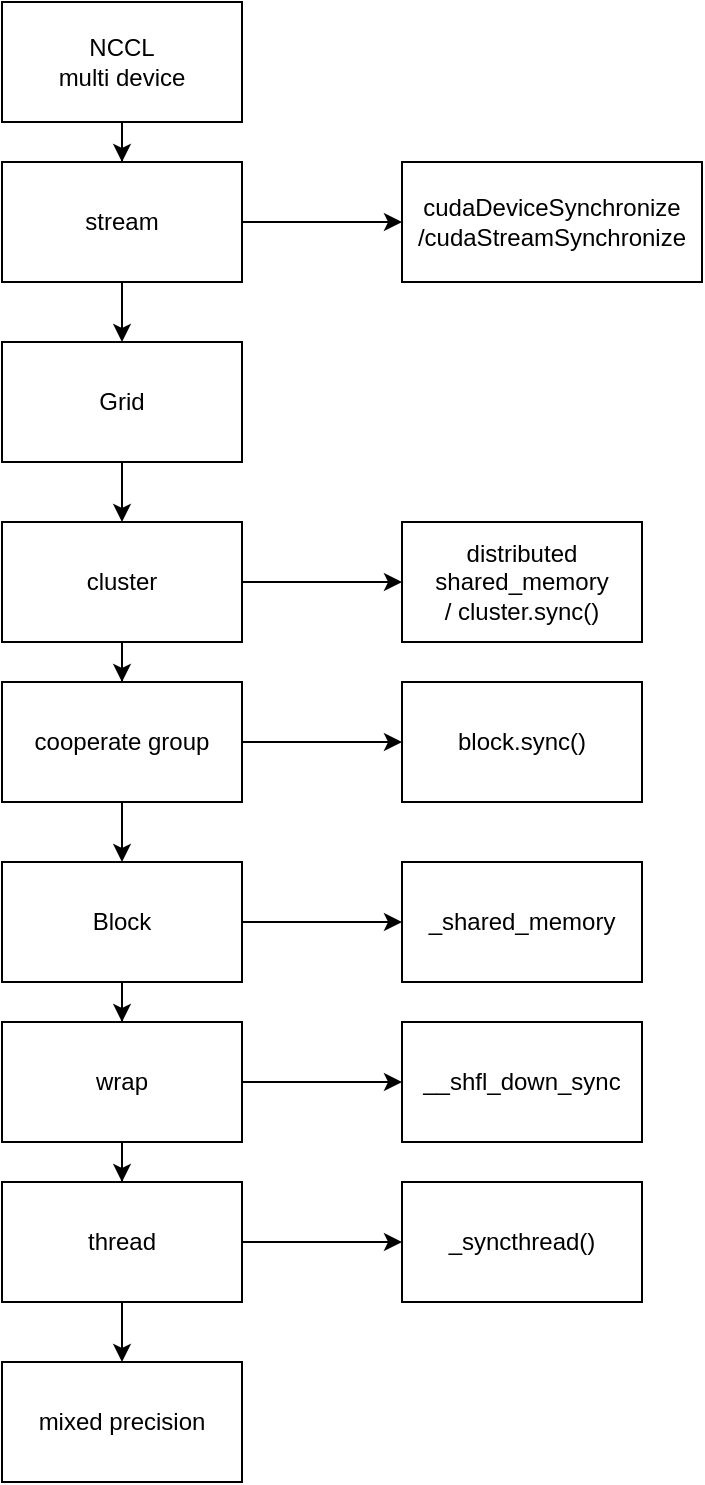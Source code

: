 <mxfile version="21.1.4" type="github">
  <diagram id="ubACPE1KrkFQL3MQta1r" name="Page-1">
    <mxGraphModel dx="2242" dy="1135" grid="1" gridSize="10" guides="1" tooltips="1" connect="1" arrows="1" fold="1" page="1" pageScale="1" pageWidth="850" pageHeight="1100" math="0" shadow="0">
      <root>
        <mxCell id="0" />
        <mxCell id="1" parent="0" />
        <mxCell id="QnddxJMmSkwfAnEC8my4-3" value="" style="edgeStyle=orthogonalEdgeStyle;rounded=0;orthogonalLoop=1;jettySize=auto;html=1;" edge="1" parent="1" source="QnddxJMmSkwfAnEC8my4-1" target="QnddxJMmSkwfAnEC8my4-2">
          <mxGeometry relative="1" as="geometry" />
        </mxCell>
        <mxCell id="QnddxJMmSkwfAnEC8my4-1" value="NCCL&lt;br&gt;multi device" style="rounded=0;whiteSpace=wrap;html=1;" vertex="1" parent="1">
          <mxGeometry x="90" y="50" width="120" height="60" as="geometry" />
        </mxCell>
        <mxCell id="QnddxJMmSkwfAnEC8my4-5" value="" style="edgeStyle=orthogonalEdgeStyle;rounded=0;orthogonalLoop=1;jettySize=auto;html=1;" edge="1" parent="1" source="QnddxJMmSkwfAnEC8my4-2" target="QnddxJMmSkwfAnEC8my4-4">
          <mxGeometry relative="1" as="geometry" />
        </mxCell>
        <mxCell id="QnddxJMmSkwfAnEC8my4-30" value="" style="edgeStyle=orthogonalEdgeStyle;rounded=0;orthogonalLoop=1;jettySize=auto;html=1;" edge="1" parent="1" source="QnddxJMmSkwfAnEC8my4-2" target="QnddxJMmSkwfAnEC8my4-29">
          <mxGeometry relative="1" as="geometry" />
        </mxCell>
        <mxCell id="QnddxJMmSkwfAnEC8my4-2" value="stream" style="whiteSpace=wrap;html=1;rounded=0;" vertex="1" parent="1">
          <mxGeometry x="90" y="130" width="120" height="60" as="geometry" />
        </mxCell>
        <mxCell id="QnddxJMmSkwfAnEC8my4-7" value="" style="edgeStyle=orthogonalEdgeStyle;rounded=0;orthogonalLoop=1;jettySize=auto;html=1;" edge="1" parent="1" source="QnddxJMmSkwfAnEC8my4-4" target="QnddxJMmSkwfAnEC8my4-6">
          <mxGeometry relative="1" as="geometry" />
        </mxCell>
        <mxCell id="QnddxJMmSkwfAnEC8my4-4" value="Grid" style="whiteSpace=wrap;html=1;rounded=0;" vertex="1" parent="1">
          <mxGeometry x="90" y="220" width="120" height="60" as="geometry" />
        </mxCell>
        <mxCell id="QnddxJMmSkwfAnEC8my4-9" value="" style="edgeStyle=orthogonalEdgeStyle;rounded=0;orthogonalLoop=1;jettySize=auto;html=1;" edge="1" parent="1" source="QnddxJMmSkwfAnEC8my4-6" target="QnddxJMmSkwfAnEC8my4-8">
          <mxGeometry relative="1" as="geometry" />
        </mxCell>
        <mxCell id="QnddxJMmSkwfAnEC8my4-28" value="" style="edgeStyle=orthogonalEdgeStyle;rounded=0;orthogonalLoop=1;jettySize=auto;html=1;" edge="1" parent="1" source="QnddxJMmSkwfAnEC8my4-6" target="QnddxJMmSkwfAnEC8my4-27">
          <mxGeometry relative="1" as="geometry" />
        </mxCell>
        <mxCell id="QnddxJMmSkwfAnEC8my4-6" value="cluster" style="whiteSpace=wrap;html=1;rounded=0;" vertex="1" parent="1">
          <mxGeometry x="90" y="310" width="120" height="60" as="geometry" />
        </mxCell>
        <mxCell id="QnddxJMmSkwfAnEC8my4-11" value="" style="edgeStyle=orthogonalEdgeStyle;rounded=0;orthogonalLoop=1;jettySize=auto;html=1;" edge="1" parent="1" source="QnddxJMmSkwfAnEC8my4-8" target="QnddxJMmSkwfAnEC8my4-10">
          <mxGeometry relative="1" as="geometry" />
        </mxCell>
        <mxCell id="QnddxJMmSkwfAnEC8my4-26" value="" style="edgeStyle=orthogonalEdgeStyle;rounded=0;orthogonalLoop=1;jettySize=auto;html=1;" edge="1" parent="1" source="QnddxJMmSkwfAnEC8my4-8" target="QnddxJMmSkwfAnEC8my4-25">
          <mxGeometry relative="1" as="geometry" />
        </mxCell>
        <mxCell id="QnddxJMmSkwfAnEC8my4-8" value="cooperate group" style="whiteSpace=wrap;html=1;rounded=0;" vertex="1" parent="1">
          <mxGeometry x="90" y="390" width="120" height="60" as="geometry" />
        </mxCell>
        <mxCell id="QnddxJMmSkwfAnEC8my4-13" value="" style="edgeStyle=orthogonalEdgeStyle;rounded=0;orthogonalLoop=1;jettySize=auto;html=1;" edge="1" parent="1" source="QnddxJMmSkwfAnEC8my4-10" target="QnddxJMmSkwfAnEC8my4-12">
          <mxGeometry relative="1" as="geometry" />
        </mxCell>
        <mxCell id="QnddxJMmSkwfAnEC8my4-24" value="" style="edgeStyle=orthogonalEdgeStyle;rounded=0;orthogonalLoop=1;jettySize=auto;html=1;" edge="1" parent="1" source="QnddxJMmSkwfAnEC8my4-10" target="QnddxJMmSkwfAnEC8my4-23">
          <mxGeometry relative="1" as="geometry" />
        </mxCell>
        <mxCell id="QnddxJMmSkwfAnEC8my4-10" value="Block" style="whiteSpace=wrap;html=1;rounded=0;" vertex="1" parent="1">
          <mxGeometry x="90" y="480" width="120" height="60" as="geometry" />
        </mxCell>
        <mxCell id="QnddxJMmSkwfAnEC8my4-15" value="" style="edgeStyle=orthogonalEdgeStyle;rounded=0;orthogonalLoop=1;jettySize=auto;html=1;" edge="1" parent="1" source="QnddxJMmSkwfAnEC8my4-12" target="QnddxJMmSkwfAnEC8my4-14">
          <mxGeometry relative="1" as="geometry" />
        </mxCell>
        <mxCell id="QnddxJMmSkwfAnEC8my4-32" value="" style="edgeStyle=orthogonalEdgeStyle;rounded=0;orthogonalLoop=1;jettySize=auto;html=1;" edge="1" parent="1" source="QnddxJMmSkwfAnEC8my4-12" target="QnddxJMmSkwfAnEC8my4-31">
          <mxGeometry relative="1" as="geometry" />
        </mxCell>
        <mxCell id="QnddxJMmSkwfAnEC8my4-12" value="wrap" style="whiteSpace=wrap;html=1;rounded=0;" vertex="1" parent="1">
          <mxGeometry x="90" y="560" width="120" height="60" as="geometry" />
        </mxCell>
        <mxCell id="QnddxJMmSkwfAnEC8my4-18" value="" style="edgeStyle=orthogonalEdgeStyle;rounded=0;orthogonalLoop=1;jettySize=auto;html=1;" edge="1" parent="1" source="QnddxJMmSkwfAnEC8my4-14" target="QnddxJMmSkwfAnEC8my4-17">
          <mxGeometry relative="1" as="geometry" />
        </mxCell>
        <mxCell id="QnddxJMmSkwfAnEC8my4-22" value="" style="edgeStyle=orthogonalEdgeStyle;rounded=0;orthogonalLoop=1;jettySize=auto;html=1;" edge="1" parent="1" source="QnddxJMmSkwfAnEC8my4-14" target="QnddxJMmSkwfAnEC8my4-21">
          <mxGeometry relative="1" as="geometry" />
        </mxCell>
        <mxCell id="QnddxJMmSkwfAnEC8my4-14" value="thread" style="whiteSpace=wrap;html=1;rounded=0;" vertex="1" parent="1">
          <mxGeometry x="90" y="640" width="120" height="60" as="geometry" />
        </mxCell>
        <mxCell id="QnddxJMmSkwfAnEC8my4-17" value="mixed precision" style="whiteSpace=wrap;html=1;rounded=0;" vertex="1" parent="1">
          <mxGeometry x="90" y="730" width="120" height="60" as="geometry" />
        </mxCell>
        <mxCell id="QnddxJMmSkwfAnEC8my4-21" value="_syncthread()" style="whiteSpace=wrap;html=1;rounded=0;" vertex="1" parent="1">
          <mxGeometry x="290" y="640" width="120" height="60" as="geometry" />
        </mxCell>
        <mxCell id="QnddxJMmSkwfAnEC8my4-23" value="_shared_memory" style="whiteSpace=wrap;html=1;rounded=0;" vertex="1" parent="1">
          <mxGeometry x="290" y="480" width="120" height="60" as="geometry" />
        </mxCell>
        <mxCell id="QnddxJMmSkwfAnEC8my4-25" value="block.sync()" style="whiteSpace=wrap;html=1;rounded=0;" vertex="1" parent="1">
          <mxGeometry x="290" y="390" width="120" height="60" as="geometry" />
        </mxCell>
        <mxCell id="QnddxJMmSkwfAnEC8my4-27" value="distributed&lt;br&gt;shared_memory&lt;br&gt;/&amp;nbsp;cluster.sync()" style="whiteSpace=wrap;html=1;rounded=0;" vertex="1" parent="1">
          <mxGeometry x="290" y="310" width="120" height="60" as="geometry" />
        </mxCell>
        <mxCell id="QnddxJMmSkwfAnEC8my4-29" value="cudaDeviceSynchronize&lt;br&gt;/cudaStreamSynchronize" style="whiteSpace=wrap;html=1;rounded=0;" vertex="1" parent="1">
          <mxGeometry x="290" y="130" width="150" height="60" as="geometry" />
        </mxCell>
        <mxCell id="QnddxJMmSkwfAnEC8my4-31" value="__shfl_down_sync" style="whiteSpace=wrap;html=1;rounded=0;" vertex="1" parent="1">
          <mxGeometry x="290" y="560" width="120" height="60" as="geometry" />
        </mxCell>
      </root>
    </mxGraphModel>
  </diagram>
</mxfile>
